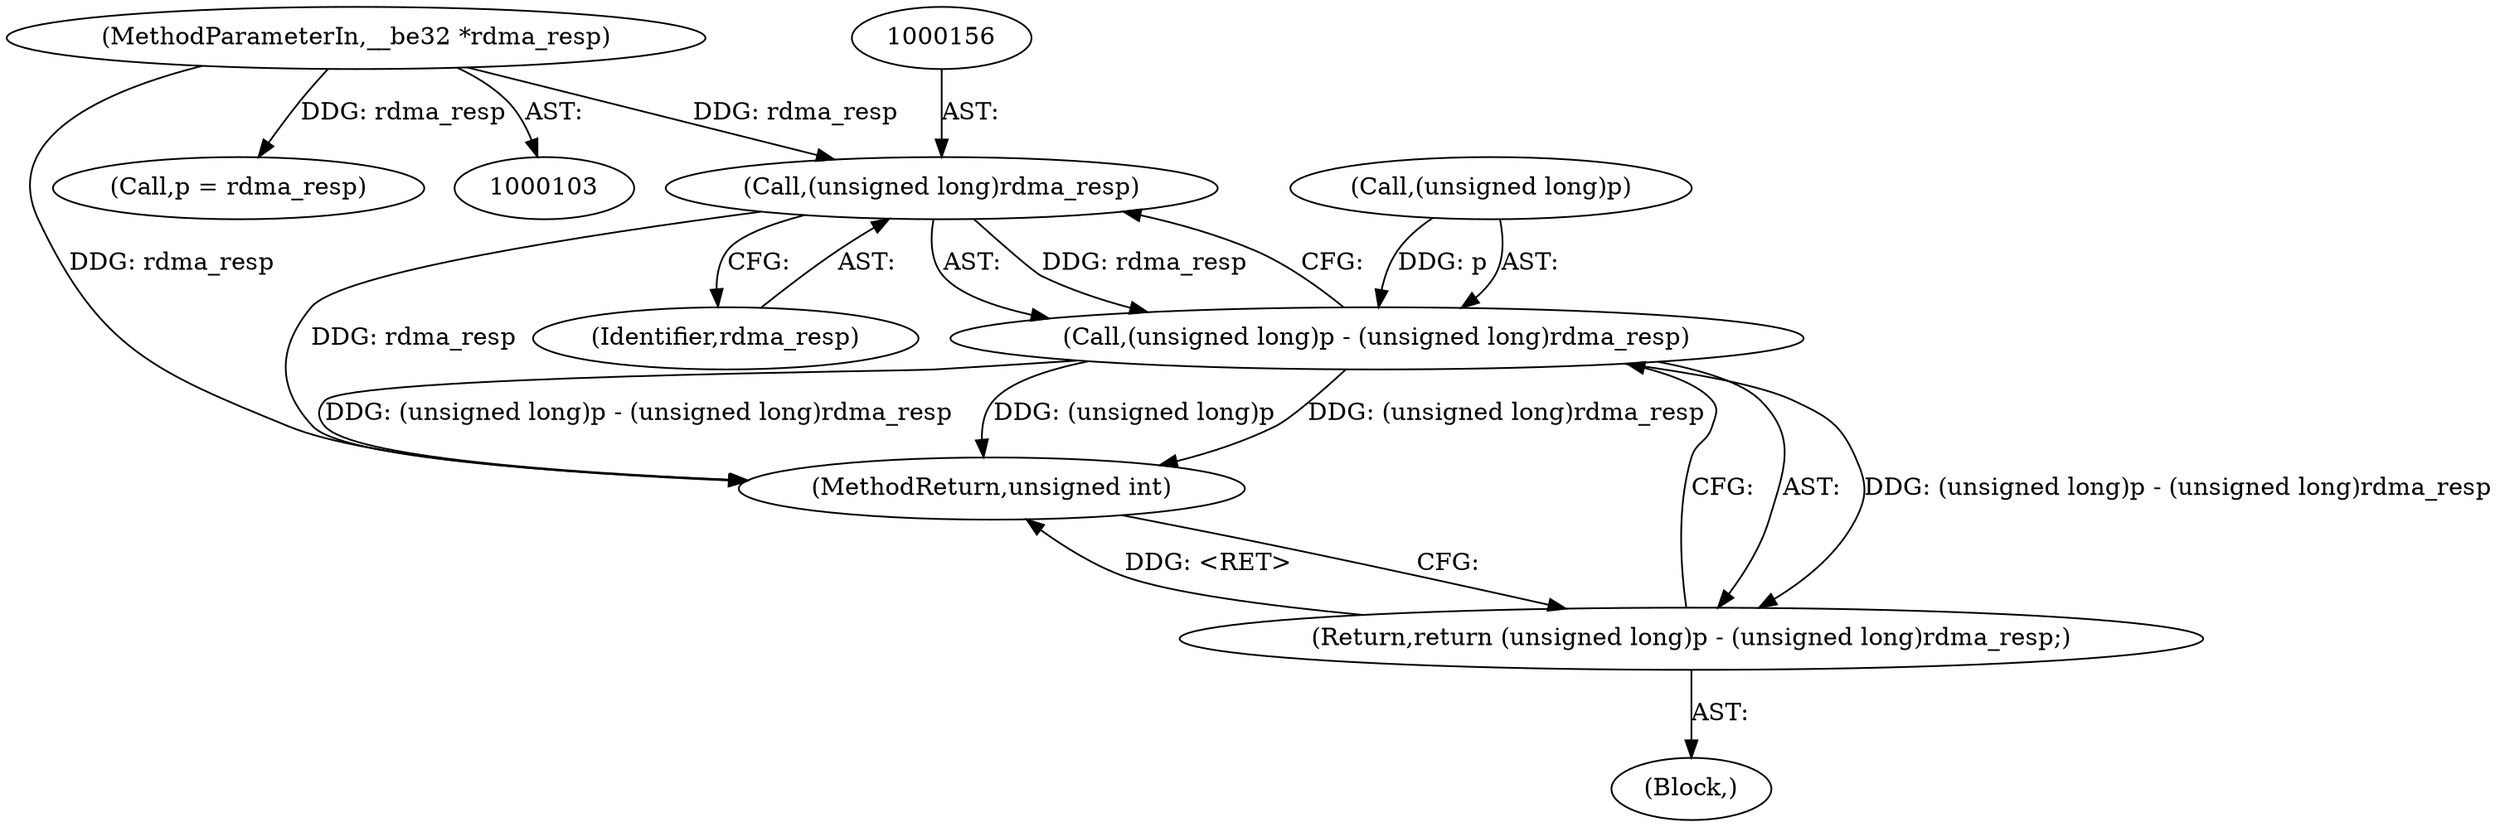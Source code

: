digraph "1_linux_c70422f760c120480fee4de6c38804c72aa26bc1_28@pointer" {
"1000155" [label="(Call,(unsigned long)rdma_resp)"];
"1000104" [label="(MethodParameterIn,__be32 *rdma_resp)"];
"1000151" [label="(Call,(unsigned long)p - (unsigned long)rdma_resp)"];
"1000150" [label="(Return,return (unsigned long)p - (unsigned long)rdma_resp;)"];
"1000155" [label="(Call,(unsigned long)rdma_resp)"];
"1000151" [label="(Call,(unsigned long)p - (unsigned long)rdma_resp)"];
"1000105" [label="(Block,)"];
"1000104" [label="(MethodParameterIn,__be32 *rdma_resp)"];
"1000158" [label="(MethodReturn,unsigned int)"];
"1000108" [label="(Call,p = rdma_resp)"];
"1000150" [label="(Return,return (unsigned long)p - (unsigned long)rdma_resp;)"];
"1000152" [label="(Call,(unsigned long)p)"];
"1000157" [label="(Identifier,rdma_resp)"];
"1000155" -> "1000151"  [label="AST: "];
"1000155" -> "1000157"  [label="CFG: "];
"1000156" -> "1000155"  [label="AST: "];
"1000157" -> "1000155"  [label="AST: "];
"1000151" -> "1000155"  [label="CFG: "];
"1000155" -> "1000158"  [label="DDG: rdma_resp"];
"1000155" -> "1000151"  [label="DDG: rdma_resp"];
"1000104" -> "1000155"  [label="DDG: rdma_resp"];
"1000104" -> "1000103"  [label="AST: "];
"1000104" -> "1000158"  [label="DDG: rdma_resp"];
"1000104" -> "1000108"  [label="DDG: rdma_resp"];
"1000151" -> "1000150"  [label="AST: "];
"1000152" -> "1000151"  [label="AST: "];
"1000150" -> "1000151"  [label="CFG: "];
"1000151" -> "1000158"  [label="DDG: (unsigned long)p - (unsigned long)rdma_resp"];
"1000151" -> "1000158"  [label="DDG: (unsigned long)p"];
"1000151" -> "1000158"  [label="DDG: (unsigned long)rdma_resp"];
"1000151" -> "1000150"  [label="DDG: (unsigned long)p - (unsigned long)rdma_resp"];
"1000152" -> "1000151"  [label="DDG: p"];
"1000150" -> "1000105"  [label="AST: "];
"1000158" -> "1000150"  [label="CFG: "];
"1000150" -> "1000158"  [label="DDG: <RET>"];
}
